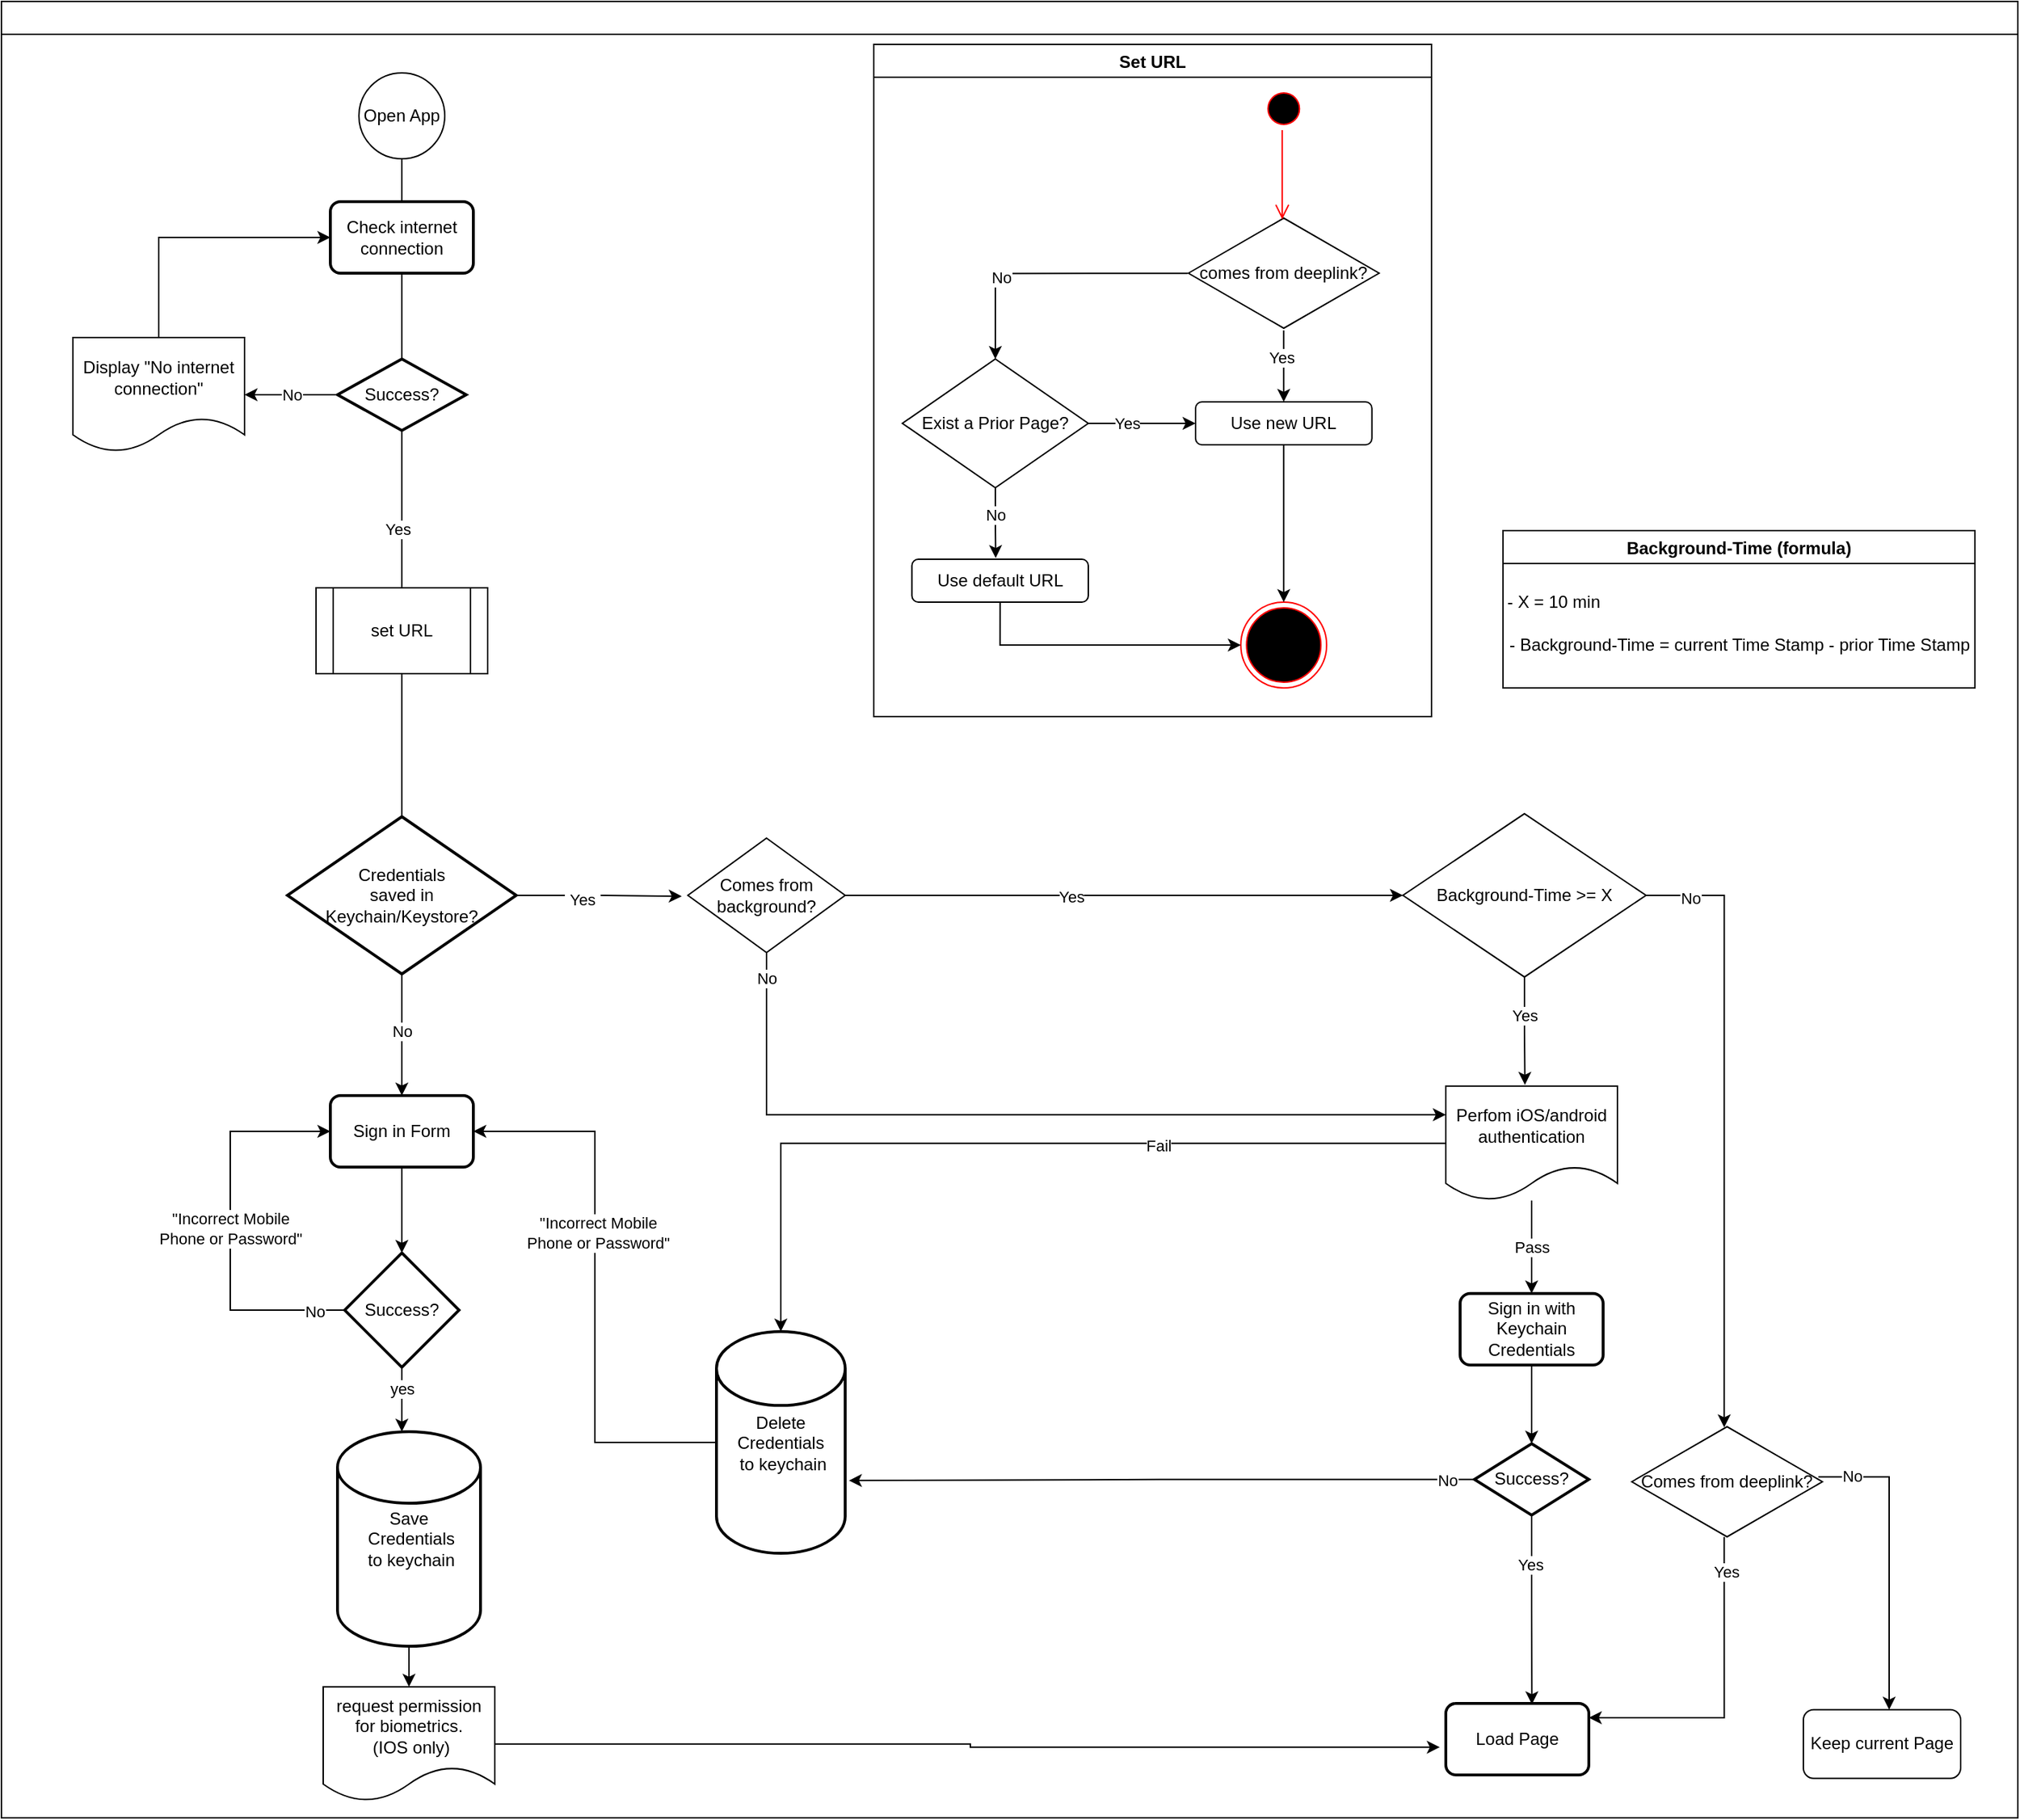 <mxfile version="20.0.4" type="device"><diagram id="c9AaVqAGejVznZgazNvn" name="Page-1"><mxGraphModel dx="3227" dy="1228" grid="1" gridSize="10" guides="1" tooltips="1" connect="1" arrows="1" fold="1" page="1" pageScale="1" pageWidth="850" pageHeight="1100" math="0" shadow="0"><root><mxCell id="0"/><mxCell id="1" parent="0"/><mxCell id="mD0MVNe8MhYdIKHMum80-116" style="edgeStyle=orthogonalEdgeStyle;rounded=0;orthogonalLoop=1;jettySize=auto;html=1;exitX=0;exitY=0.5;exitDx=0;exitDy=0;exitPerimeter=0;entryX=1;entryY=0.5;entryDx=0;entryDy=0;" edge="1" parent="1" source="mD0MVNe8MhYdIKHMum80-10" target="mD0MVNe8MhYdIKHMum80-11"><mxGeometry relative="1" as="geometry"/></mxCell><mxCell id="mD0MVNe8MhYdIKHMum80-117" value="&quot;Incorrect Mobile&lt;br&gt;Phone or Password&quot;" style="edgeLabel;html=1;align=center;verticalAlign=middle;resizable=0;points=[];" vertex="1" connectable="0" parent="mD0MVNe8MhYdIKHMum80-116"><mxGeometry x="0.199" y="-2" relative="1" as="geometry"><mxPoint y="1" as="offset"/></mxGeometry></mxCell><mxCell id="mD0MVNe8MhYdIKHMum80-10" value="Delete Credentials&lt;br&gt;&amp;nbsp;to keychain" style="strokeWidth=2;html=1;shape=mxgraph.flowchart.database;whiteSpace=wrap;" vertex="1" parent="1"><mxGeometry x="390" y="1010" width="90" height="155" as="geometry"/></mxCell><mxCell id="mD0MVNe8MhYdIKHMum80-45" style="edgeStyle=orthogonalEdgeStyle;rounded=0;orthogonalLoop=1;jettySize=auto;html=1;entryX=0.5;entryY=0;entryDx=0;entryDy=0;entryPerimeter=0;" edge="1" parent="1" source="mD0MVNe8MhYdIKHMum80-40" target="mD0MVNe8MhYdIKHMum80-10"><mxGeometry relative="1" as="geometry"/></mxCell><mxCell id="mD0MVNe8MhYdIKHMum80-46" value="Fail" style="edgeLabel;html=1;align=center;verticalAlign=middle;resizable=0;points=[];" vertex="1" connectable="0" parent="mD0MVNe8MhYdIKHMum80-45"><mxGeometry x="-0.324" y="1" relative="1" as="geometry"><mxPoint as="offset"/></mxGeometry></mxCell><mxCell id="mD0MVNe8MhYdIKHMum80-48" value="Pass" style="edgeStyle=orthogonalEdgeStyle;rounded=0;orthogonalLoop=1;jettySize=auto;html=1;entryX=0.5;entryY=0;entryDx=0;entryDy=0;" edge="1" parent="1" source="mD0MVNe8MhYdIKHMum80-40" target="mD0MVNe8MhYdIKHMum80-47"><mxGeometry relative="1" as="geometry"/></mxCell><mxCell id="mD0MVNe8MhYdIKHMum80-40" value="Perfom iOS/android&lt;br&gt;authentication" style="shape=document;whiteSpace=wrap;html=1;boundedLbl=1;" vertex="1" parent="1"><mxGeometry x="900" y="838.37" width="120" height="80" as="geometry"/></mxCell><mxCell id="mD0MVNe8MhYdIKHMum80-52" style="edgeStyle=orthogonalEdgeStyle;rounded=0;orthogonalLoop=1;jettySize=auto;html=1;entryX=0.5;entryY=0;entryDx=0;entryDy=0;entryPerimeter=0;" edge="1" parent="1" source="mD0MVNe8MhYdIKHMum80-47" target="mD0MVNe8MhYdIKHMum80-49"><mxGeometry relative="1" as="geometry"/></mxCell><mxCell id="mD0MVNe8MhYdIKHMum80-47" value="Sign in with&lt;br&gt;Keychain Credentials" style="rounded=1;whiteSpace=wrap;html=1;absoluteArcSize=1;arcSize=14;strokeWidth=2;" vertex="1" parent="1"><mxGeometry x="910" y="983.37" width="100" height="50" as="geometry"/></mxCell><mxCell id="mD0MVNe8MhYdIKHMum80-50" style="edgeStyle=orthogonalEdgeStyle;rounded=0;orthogonalLoop=1;jettySize=auto;html=1;entryX=1.029;entryY=0.672;entryDx=0;entryDy=0;entryPerimeter=0;" edge="1" parent="1" source="mD0MVNe8MhYdIKHMum80-49" target="mD0MVNe8MhYdIKHMum80-10"><mxGeometry relative="1" as="geometry"><mxPoint x="480" y="1120" as="targetPoint"/><Array as="points"/></mxGeometry></mxCell><mxCell id="mD0MVNe8MhYdIKHMum80-51" value="No" style="edgeLabel;html=1;align=center;verticalAlign=middle;resizable=0;points=[];" vertex="1" connectable="0" parent="mD0MVNe8MhYdIKHMum80-50"><mxGeometry x="-0.2" y="2" relative="1" as="geometry"><mxPoint x="156" y="-2" as="offset"/></mxGeometry></mxCell><mxCell id="mD0MVNe8MhYdIKHMum80-66" style="edgeStyle=orthogonalEdgeStyle;rounded=0;orthogonalLoop=1;jettySize=auto;html=1;entryX=0.602;entryY=0.012;entryDx=0;entryDy=0;entryPerimeter=0;" edge="1" parent="1" source="mD0MVNe8MhYdIKHMum80-49" target="mD0MVNe8MhYdIKHMum80-38"><mxGeometry relative="1" as="geometry"><Array as="points"/></mxGeometry></mxCell><mxCell id="mD0MVNe8MhYdIKHMum80-114" value="Yes" style="edgeLabel;html=1;align=center;verticalAlign=middle;resizable=0;points=[];" vertex="1" connectable="0" parent="mD0MVNe8MhYdIKHMum80-66"><mxGeometry x="-0.491" y="-1" relative="1" as="geometry"><mxPoint y="1" as="offset"/></mxGeometry></mxCell><mxCell id="mD0MVNe8MhYdIKHMum80-49" value="Success?" style="strokeWidth=2;html=1;shape=mxgraph.flowchart.decision;whiteSpace=wrap;" vertex="1" parent="1"><mxGeometry x="920" y="1088.37" width="80" height="50" as="geometry"/></mxCell><mxCell id="mD0MVNe8MhYdIKHMum80-74" style="edgeStyle=orthogonalEdgeStyle;rounded=0;orthogonalLoop=1;jettySize=auto;html=1;exitX=-0.004;exitY=0.502;exitDx=0;exitDy=0;exitPerimeter=0;" edge="1" parent="1" source="mD0MVNe8MhYdIKHMum80-54" target="mD0MVNe8MhYdIKHMum80-61"><mxGeometry relative="1" as="geometry"><mxPoint x="670.0" y="250" as="targetPoint"/><mxPoint x="720" y="220" as="sourcePoint"/><Array as="points"><mxPoint x="585" y="270"/></Array></mxGeometry></mxCell><mxCell id="mD0MVNe8MhYdIKHMum80-75" value="No" style="edgeLabel;html=1;align=center;verticalAlign=middle;resizable=0;points=[];" vertex="1" connectable="0" parent="mD0MVNe8MhYdIKHMum80-74"><mxGeometry x="0.347" relative="1" as="geometry"><mxPoint y="3" as="offset"/></mxGeometry></mxCell><mxCell id="mD0MVNe8MhYdIKHMum80-88" style="edgeStyle=orthogonalEdgeStyle;rounded=0;orthogonalLoop=1;jettySize=auto;html=1;entryX=0.5;entryY=0;entryDx=0;entryDy=0;" edge="1" parent="1" source="mD0MVNe8MhYdIKHMum80-54" target="mD0MVNe8MhYdIKHMum80-91"><mxGeometry relative="1" as="geometry"><mxPoint x="786.665" y="370" as="targetPoint"/></mxGeometry></mxCell><mxCell id="mD0MVNe8MhYdIKHMum80-90" value="Yes" style="edgeLabel;html=1;align=center;verticalAlign=middle;resizable=0;points=[];" vertex="1" connectable="0" parent="mD0MVNe8MhYdIKHMum80-88"><mxGeometry x="-0.257" y="-2" relative="1" as="geometry"><mxPoint as="offset"/></mxGeometry></mxCell><mxCell id="mD0MVNe8MhYdIKHMum80-54" value="comes from deeplink?" style="html=1;whiteSpace=wrap;aspect=fixed;shape=isoRectangle;" vertex="1" parent="1"><mxGeometry x="720.01" y="230" width="133.33" height="80" as="geometry"/></mxCell><mxCell id="mD0MVNe8MhYdIKHMum80-92" style="edgeStyle=orthogonalEdgeStyle;rounded=0;orthogonalLoop=1;jettySize=auto;html=1;entryX=0;entryY=0.5;entryDx=0;entryDy=0;" edge="1" parent="1" source="mD0MVNe8MhYdIKHMum80-61" target="mD0MVNe8MhYdIKHMum80-91"><mxGeometry relative="1" as="geometry"/></mxCell><mxCell id="mD0MVNe8MhYdIKHMum80-102" value="Yes" style="edgeLabel;html=1;align=center;verticalAlign=middle;resizable=0;points=[];" vertex="1" connectable="0" parent="mD0MVNe8MhYdIKHMum80-92"><mxGeometry x="-0.293" relative="1" as="geometry"><mxPoint as="offset"/></mxGeometry></mxCell><mxCell id="mD0MVNe8MhYdIKHMum80-99" style="edgeStyle=orthogonalEdgeStyle;rounded=0;orthogonalLoop=1;jettySize=auto;html=1;entryX=0.475;entryY=-0.029;entryDx=0;entryDy=0;entryPerimeter=0;" edge="1" parent="1" source="mD0MVNe8MhYdIKHMum80-61" target="mD0MVNe8MhYdIKHMum80-80"><mxGeometry relative="1" as="geometry"/></mxCell><mxCell id="mD0MVNe8MhYdIKHMum80-100" value="No" style="edgeLabel;html=1;align=center;verticalAlign=middle;resizable=0;points=[];" vertex="1" connectable="0" parent="mD0MVNe8MhYdIKHMum80-99"><mxGeometry x="-0.225" relative="1" as="geometry"><mxPoint as="offset"/></mxGeometry></mxCell><mxCell id="mD0MVNe8MhYdIKHMum80-61" value="Exist a Prior Page?" style="rhombus;whiteSpace=wrap;html=1;" vertex="1" parent="1"><mxGeometry x="520" y="330" width="130" height="90" as="geometry"/></mxCell><mxCell id="mD0MVNe8MhYdIKHMum80-84" value="" style="ellipse;html=1;shape=startState;fillColor=#000000;strokeColor=#ff0000;" vertex="1" parent="1"><mxGeometry x="771.67" y="140" width="30" height="30" as="geometry"/></mxCell><mxCell id="mD0MVNe8MhYdIKHMum80-85" value="" style="edgeStyle=orthogonalEdgeStyle;html=1;verticalAlign=bottom;endArrow=open;endSize=8;strokeColor=#ff0000;rounded=0;entryX=0.492;entryY=0.029;entryDx=0;entryDy=0;entryPerimeter=0;" edge="1" source="mD0MVNe8MhYdIKHMum80-84" parent="1" target="mD0MVNe8MhYdIKHMum80-54"><mxGeometry relative="1" as="geometry"><mxPoint x="786.67" y="183.16" as="targetPoint"/><Array as="points"><mxPoint x="786" y="155"/><mxPoint x="786" y="200"/></Array></mxGeometry></mxCell><mxCell id="mD0MVNe8MhYdIKHMum80-86" value="" style="ellipse;html=1;shape=endState;fillColor=#000000;strokeColor=#ff0000;" vertex="1" parent="1"><mxGeometry x="756.66" y="500" width="60" height="60" as="geometry"/></mxCell><mxCell id="mD0MVNe8MhYdIKHMum80-93" style="edgeStyle=orthogonalEdgeStyle;rounded=0;orthogonalLoop=1;jettySize=auto;html=1;entryX=0.5;entryY=0;entryDx=0;entryDy=0;" edge="1" parent="1" source="mD0MVNe8MhYdIKHMum80-91" target="mD0MVNe8MhYdIKHMum80-86"><mxGeometry relative="1" as="geometry"/></mxCell><mxCell id="mD0MVNe8MhYdIKHMum80-91" value="Use new URL" style="rounded=1;whiteSpace=wrap;html=1;" vertex="1" parent="1"><mxGeometry x="725" y="360" width="123.33" height="30" as="geometry"/></mxCell><mxCell id="mD0MVNe8MhYdIKHMum80-94" value="Set URL" style="swimlane;" vertex="1" parent="1"><mxGeometry x="500" y="110" width="390" height="470" as="geometry"/></mxCell><mxCell id="mD0MVNe8MhYdIKHMum80-80" value="Use default URL" style="rounded=1;whiteSpace=wrap;html=1;" vertex="1" parent="mD0MVNe8MhYdIKHMum80-94"><mxGeometry x="26.67" y="360" width="123.33" height="30" as="geometry"/></mxCell><mxCell id="mD0MVNe8MhYdIKHMum80-96" style="edgeStyle=orthogonalEdgeStyle;rounded=0;orthogonalLoop=1;jettySize=auto;html=1;entryX=0;entryY=0.25;entryDx=0;entryDy=0;exitX=0.5;exitY=1;exitDx=0;exitDy=0;" edge="1" parent="1" source="mD0MVNe8MhYdIKHMum80-95" target="mD0MVNe8MhYdIKHMum80-40"><mxGeometry relative="1" as="geometry"/></mxCell><mxCell id="mD0MVNe8MhYdIKHMum80-97" value="No" style="edgeLabel;html=1;align=center;verticalAlign=middle;resizable=0;points=[];" vertex="1" connectable="0" parent="mD0MVNe8MhYdIKHMum80-96"><mxGeometry x="-0.533" y="3" relative="1" as="geometry"><mxPoint x="-24" y="-93" as="offset"/></mxGeometry></mxCell><mxCell id="mD0MVNe8MhYdIKHMum80-101" style="edgeStyle=orthogonalEdgeStyle;rounded=0;orthogonalLoop=1;jettySize=auto;html=1;entryX=0;entryY=0.5;entryDx=0;entryDy=0;exitX=0.5;exitY=1;exitDx=0;exitDy=0;" edge="1" parent="1" source="mD0MVNe8MhYdIKHMum80-80" target="mD0MVNe8MhYdIKHMum80-86"><mxGeometry relative="1" as="geometry"/></mxCell><mxCell id="mD0MVNe8MhYdIKHMum80-108" style="edgeStyle=orthogonalEdgeStyle;rounded=0;orthogonalLoop=1;jettySize=auto;html=1;entryX=0.461;entryY=-0.011;entryDx=0;entryDy=0;entryPerimeter=0;" edge="1" parent="1" source="mD0MVNe8MhYdIKHMum80-103" target="mD0MVNe8MhYdIKHMum80-40"><mxGeometry relative="1" as="geometry"/></mxCell><mxCell id="mD0MVNe8MhYdIKHMum80-109" value="Yes" style="edgeLabel;html=1;align=center;verticalAlign=middle;resizable=0;points=[];" vertex="1" connectable="0" parent="mD0MVNe8MhYdIKHMum80-108"><mxGeometry x="-0.299" relative="1" as="geometry"><mxPoint as="offset"/></mxGeometry></mxCell><mxCell id="mD0MVNe8MhYdIKHMum80-119" style="edgeStyle=orthogonalEdgeStyle;rounded=0;orthogonalLoop=1;jettySize=auto;html=1;entryX=0.485;entryY=0.025;entryDx=0;entryDy=0;entryPerimeter=0;" edge="1" parent="1" source="mD0MVNe8MhYdIKHMum80-103" target="mD0MVNe8MhYdIKHMum80-118"><mxGeometry relative="1" as="geometry"><Array as="points"><mxPoint x="1095" y="705"/></Array></mxGeometry></mxCell><mxCell id="mD0MVNe8MhYdIKHMum80-124" value="No" style="edgeLabel;html=1;align=center;verticalAlign=middle;resizable=0;points=[];" vertex="1" connectable="0" parent="mD0MVNe8MhYdIKHMum80-119"><mxGeometry x="-0.858" y="-2" relative="1" as="geometry"><mxPoint as="offset"/></mxGeometry></mxCell><mxCell id="mD0MVNe8MhYdIKHMum80-120" style="edgeStyle=orthogonalEdgeStyle;rounded=0;orthogonalLoop=1;jettySize=auto;html=1;exitX=0.485;exitY=0.983;exitDx=0;exitDy=0;exitPerimeter=0;" edge="1" parent="1" source="mD0MVNe8MhYdIKHMum80-118" target="mD0MVNe8MhYdIKHMum80-38"><mxGeometry relative="1" as="geometry"><mxPoint x="1030" y="1250" as="targetPoint"/><Array as="points"><mxPoint x="1095" y="1280"/></Array></mxGeometry></mxCell><mxCell id="mD0MVNe8MhYdIKHMum80-121" value="Yes" style="edgeLabel;html=1;align=center;verticalAlign=middle;resizable=0;points=[];" vertex="1" connectable="0" parent="mD0MVNe8MhYdIKHMum80-120"><mxGeometry x="-0.779" y="1" relative="1" as="geometry"><mxPoint as="offset"/></mxGeometry></mxCell><mxCell id="mD0MVNe8MhYdIKHMum80-122" style="edgeStyle=orthogonalEdgeStyle;rounded=0;orthogonalLoop=1;jettySize=auto;html=1;exitX=0.979;exitY=0.458;exitDx=0;exitDy=0;exitPerimeter=0;" edge="1" parent="1" source="mD0MVNe8MhYdIKHMum80-118" target="mD0MVNe8MhYdIKHMum80-115"><mxGeometry relative="1" as="geometry"><Array as="points"><mxPoint x="1210" y="1112"/></Array></mxGeometry></mxCell><mxCell id="mD0MVNe8MhYdIKHMum80-123" value="No" style="edgeLabel;html=1;align=center;verticalAlign=middle;resizable=0;points=[];" vertex="1" connectable="0" parent="mD0MVNe8MhYdIKHMum80-122"><mxGeometry x="-0.785" y="1" relative="1" as="geometry"><mxPoint as="offset"/></mxGeometry></mxCell><mxCell id="mD0MVNe8MhYdIKHMum80-118" value="Comes from deeplink?" style="html=1;whiteSpace=wrap;aspect=fixed;shape=isoRectangle;" vertex="1" parent="1"><mxGeometry x="1030" y="1075" width="133.33" height="80" as="geometry"/></mxCell><mxCell id="mD0MVNe8MhYdIKHMum80-125" value="" style="swimlane;" vertex="1" parent="1"><mxGeometry x="-110" y="80" width="1410" height="1270" as="geometry"/></mxCell><mxCell id="mD0MVNe8MhYdIKHMum80-27" value="Credentials&lt;br&gt;saved in&lt;br&gt;Keychain/Keystore?" style="strokeWidth=2;html=1;shape=mxgraph.flowchart.decision;whiteSpace=wrap;" vertex="1" parent="mD0MVNe8MhYdIKHMum80-125"><mxGeometry x="200" y="570" width="160" height="110" as="geometry"/></mxCell><mxCell id="mD0MVNe8MhYdIKHMum80-115" value="Keep current Page" style="rounded=1;whiteSpace=wrap;html=1;" vertex="1" parent="mD0MVNe8MhYdIKHMum80-125"><mxGeometry x="1260" y="1194.37" width="110" height="48" as="geometry"/></mxCell><mxCell id="mD0MVNe8MhYdIKHMum80-103" value="Background-Time &amp;gt;= X" style="rhombus;whiteSpace=wrap;html=1;" vertex="1" parent="mD0MVNe8MhYdIKHMum80-125"><mxGeometry x="980" y="567.9" width="170" height="114.19" as="geometry"/></mxCell><mxCell id="mD0MVNe8MhYdIKHMum80-128" value="Background-Time (formula)" style="swimlane;" vertex="1" parent="mD0MVNe8MhYdIKHMum80-125"><mxGeometry x="1050" y="370" width="330" height="110" as="geometry"/></mxCell><mxCell id="mD0MVNe8MhYdIKHMum80-130" value="- X = 10 min" style="text;html=1;align=center;verticalAlign=middle;resizable=0;points=[];autosize=1;strokeColor=none;fillColor=none;" vertex="1" parent="mD0MVNe8MhYdIKHMum80-128"><mxGeometry x="-10" y="35" width="90" height="30" as="geometry"/></mxCell><mxCell id="mD0MVNe8MhYdIKHMum80-129" value="&lt;span style=&quot;&quot;&gt;- Background-Time = current Time Stamp - prior Time Stamp&lt;/span&gt;" style="text;html=1;align=center;verticalAlign=middle;resizable=0;points=[];autosize=1;strokeColor=none;fillColor=none;" vertex="1" parent="mD0MVNe8MhYdIKHMum80-128"><mxGeometry x="-10.0" y="65" width="350" height="30" as="geometry"/></mxCell><mxCell id="mD0MVNe8MhYdIKHMum80-30" value="Success?" style="strokeWidth=2;html=1;shape=mxgraph.flowchart.decision;whiteSpace=wrap;" vertex="1" parent="mD0MVNe8MhYdIKHMum80-125"><mxGeometry x="235" y="250" width="90" height="50" as="geometry"/></mxCell><mxCell id="mD0MVNe8MhYdIKHMum80-21" value="Open App" style="ellipse;whiteSpace=wrap;html=1;aspect=fixed;" vertex="1" parent="mD0MVNe8MhYdIKHMum80-125"><mxGeometry x="250" y="50" width="60" height="60" as="geometry"/></mxCell><mxCell id="mD0MVNe8MhYdIKHMum80-31" value="" style="edgeStyle=orthogonalEdgeStyle;rounded=0;orthogonalLoop=1;jettySize=auto;html=1;entryX=0.5;entryY=0;entryDx=0;entryDy=0;endArrow=none;" edge="1" parent="mD0MVNe8MhYdIKHMum80-125" source="mD0MVNe8MhYdIKHMum80-21" target="mD0MVNe8MhYdIKHMum80-30"><mxGeometry relative="1" as="geometry"><mxPoint x="290" y="110" as="sourcePoint"/><mxPoint x="290" y="330" as="targetPoint"/><Array as="points"><mxPoint x="280" y="130"/><mxPoint x="280" y="130"/></Array></mxGeometry></mxCell><mxCell id="mD0MVNe8MhYdIKHMum80-68" value="" style="edgeStyle=orthogonalEdgeStyle;rounded=0;orthogonalLoop=1;jettySize=auto;html=1;entryX=0.5;entryY=0;entryDx=0;entryDy=0;endArrow=none;startArrow=none;" edge="1" parent="mD0MVNe8MhYdIKHMum80-125" source="mD0MVNe8MhYdIKHMum80-30"><mxGeometry relative="1" as="geometry"><mxPoint x="290" y="300" as="sourcePoint"/><mxPoint x="280" y="400" as="targetPoint"/><Array as="points"><mxPoint x="280" y="440"/></Array></mxGeometry></mxCell><mxCell id="mD0MVNe8MhYdIKHMum80-69" value="Yes" style="edgeLabel;html=1;align=center;verticalAlign=middle;resizable=0;points=[];" vertex="1" connectable="0" parent="mD0MVNe8MhYdIKHMum80-68"><mxGeometry x="-0.233" y="-3" relative="1" as="geometry"><mxPoint as="offset"/></mxGeometry></mxCell><mxCell id="mD0MVNe8MhYdIKHMum80-28" value="" style="edgeStyle=orthogonalEdgeStyle;rounded=0;orthogonalLoop=1;jettySize=auto;html=1;entryX=0.5;entryY=0;entryDx=0;entryDy=0;endArrow=none;startArrow=none;" edge="1" parent="mD0MVNe8MhYdIKHMum80-125" target="mD0MVNe8MhYdIKHMum80-27"><mxGeometry relative="1" as="geometry"><mxPoint x="280" y="430" as="sourcePoint"/><mxPoint x="290" y="360" as="targetPoint"/><Array as="points"><mxPoint x="280" y="500"/><mxPoint x="280" y="500"/></Array></mxGeometry></mxCell><mxCell id="mD0MVNe8MhYdIKHMum80-95" value="Comes from&lt;br&gt;background?" style="rhombus;whiteSpace=wrap;html=1;" vertex="1" parent="mD0MVNe8MhYdIKHMum80-125"><mxGeometry x="480" y="585" width="110" height="80" as="geometry"/></mxCell><mxCell id="mD0MVNe8MhYdIKHMum80-105" style="edgeStyle=orthogonalEdgeStyle;rounded=0;orthogonalLoop=1;jettySize=auto;html=1;entryX=0;entryY=0.5;entryDx=0;entryDy=0;" edge="1" parent="mD0MVNe8MhYdIKHMum80-125" source="mD0MVNe8MhYdIKHMum80-95" target="mD0MVNe8MhYdIKHMum80-103"><mxGeometry relative="1" as="geometry"><mxPoint x="1030" y="628" as="targetPoint"/><Array as="points"><mxPoint x="640" y="625"/><mxPoint x="640" y="625"/></Array></mxGeometry></mxCell><mxCell id="mD0MVNe8MhYdIKHMum80-106" value="Yes" style="edgeLabel;html=1;align=center;verticalAlign=middle;resizable=0;points=[];" vertex="1" connectable="0" parent="mD0MVNe8MhYdIKHMum80-105"><mxGeometry x="-0.193" y="-1" relative="1" as="geometry"><mxPoint as="offset"/></mxGeometry></mxCell><mxCell id="mD0MVNe8MhYdIKHMum80-11" value="Sign in Form" style="rounded=1;whiteSpace=wrap;html=1;absoluteArcSize=1;arcSize=14;strokeWidth=2;" vertex="1" parent="mD0MVNe8MhYdIKHMum80-125"><mxGeometry x="230" y="765" width="100" height="50" as="geometry"/></mxCell><mxCell id="mD0MVNe8MhYdIKHMum80-22" style="edgeStyle=orthogonalEdgeStyle;rounded=0;orthogonalLoop=1;jettySize=auto;html=1;entryX=0.5;entryY=0;entryDx=0;entryDy=0;startArrow=none;" edge="1" parent="mD0MVNe8MhYdIKHMum80-125" source="mD0MVNe8MhYdIKHMum80-27" target="mD0MVNe8MhYdIKHMum80-11"><mxGeometry relative="1" as="geometry"/></mxCell><mxCell id="mD0MVNe8MhYdIKHMum80-29" value="No" style="edgeLabel;html=1;align=center;verticalAlign=middle;resizable=0;points=[];" vertex="1" connectable="0" parent="mD0MVNe8MhYdIKHMum80-22"><mxGeometry x="-0.06" relative="1" as="geometry"><mxPoint as="offset"/></mxGeometry></mxCell><mxCell id="mD0MVNe8MhYdIKHMum80-20" value="&quot;Incorrect Mobile&lt;br&gt;Phone or Password&quot;" style="edgeStyle=orthogonalEdgeStyle;rounded=0;orthogonalLoop=1;jettySize=auto;html=1;entryX=0;entryY=0.5;entryDx=0;entryDy=0;exitX=0;exitY=0.5;exitDx=0;exitDy=0;exitPerimeter=0;" edge="1" parent="mD0MVNe8MhYdIKHMum80-125" source="mD0MVNe8MhYdIKHMum80-13" target="mD0MVNe8MhYdIKHMum80-11"><mxGeometry relative="1" as="geometry"><Array as="points"><mxPoint x="160" y="915"/><mxPoint x="160" y="790"/></Array></mxGeometry></mxCell><mxCell id="mD0MVNe8MhYdIKHMum80-126" value="No" style="edgeLabel;html=1;align=center;verticalAlign=middle;resizable=0;points=[];" vertex="1" connectable="0" parent="mD0MVNe8MhYdIKHMum80-20"><mxGeometry x="-0.847" y="1" relative="1" as="geometry"><mxPoint as="offset"/></mxGeometry></mxCell><mxCell id="mD0MVNe8MhYdIKHMum80-13" value="Success?" style="strokeWidth=2;html=1;shape=mxgraph.flowchart.decision;whiteSpace=wrap;" vertex="1" parent="mD0MVNe8MhYdIKHMum80-125"><mxGeometry x="240" y="875" width="80" height="80" as="geometry"/></mxCell><mxCell id="mD0MVNe8MhYdIKHMum80-19" value="yes" style="endArrow=classic;html=1;rounded=0;exitX=0.5;exitY=1;exitDx=0;exitDy=0;exitPerimeter=0;entryX=0.5;entryY=0;entryDx=0;entryDy=0;entryPerimeter=0;" edge="1" parent="mD0MVNe8MhYdIKHMum80-125" source="mD0MVNe8MhYdIKHMum80-13"><mxGeometry x="-0.333" width="50" height="50" relative="1" as="geometry"><mxPoint x="500" y="1045" as="sourcePoint"/><mxPoint x="280" y="1000" as="targetPoint"/><mxPoint as="offset"/></mxGeometry></mxCell><mxCell id="mD0MVNe8MhYdIKHMum80-25" style="edgeStyle=orthogonalEdgeStyle;rounded=0;orthogonalLoop=1;jettySize=auto;html=1;entryX=0.5;entryY=0;entryDx=0;entryDy=0;entryPerimeter=0;" edge="1" parent="mD0MVNe8MhYdIKHMum80-125" source="mD0MVNe8MhYdIKHMum80-11" target="mD0MVNe8MhYdIKHMum80-13"><mxGeometry relative="1" as="geometry"/></mxCell><mxCell id="mD0MVNe8MhYdIKHMum80-9" value="Save&lt;br&gt;&amp;nbsp;Credentials&lt;br&gt;&amp;nbsp;to keychain" style="strokeWidth=2;html=1;shape=mxgraph.flowchart.database;whiteSpace=wrap;" vertex="1" parent="mD0MVNe8MhYdIKHMum80-125"><mxGeometry x="235" y="1000" width="100" height="150" as="geometry"/></mxCell><mxCell id="mD0MVNe8MhYdIKHMum80-8" value="request permission for biometrics.&lt;br&gt;&amp;nbsp;(IOS only)" style="shape=document;whiteSpace=wrap;html=1;boundedLbl=1;" vertex="1" parent="mD0MVNe8MhYdIKHMum80-125"><mxGeometry x="225" y="1178.37" width="120" height="80" as="geometry"/></mxCell><mxCell id="mD0MVNe8MhYdIKHMum80-39" style="edgeStyle=orthogonalEdgeStyle;rounded=0;orthogonalLoop=1;jettySize=auto;html=1;entryX=0.5;entryY=0;entryDx=0;entryDy=0;" edge="1" parent="mD0MVNe8MhYdIKHMum80-125" source="mD0MVNe8MhYdIKHMum80-9" target="mD0MVNe8MhYdIKHMum80-8"><mxGeometry relative="1" as="geometry"/></mxCell><mxCell id="mD0MVNe8MhYdIKHMum80-38" value="Load Page" style="rounded=1;whiteSpace=wrap;html=1;absoluteArcSize=1;arcSize=14;strokeWidth=2;" vertex="1" parent="mD0MVNe8MhYdIKHMum80-125"><mxGeometry x="1010" y="1190" width="100" height="50" as="geometry"/></mxCell><mxCell id="mD0MVNe8MhYdIKHMum80-65" style="edgeStyle=orthogonalEdgeStyle;rounded=0;orthogonalLoop=1;jettySize=auto;html=1;entryX=-0.042;entryY=0.612;entryDx=0;entryDy=0;entryPerimeter=0;" edge="1" parent="mD0MVNe8MhYdIKHMum80-125" source="mD0MVNe8MhYdIKHMum80-8" target="mD0MVNe8MhYdIKHMum80-38"><mxGeometry relative="1" as="geometry"/></mxCell><mxCell id="mD0MVNe8MhYdIKHMum80-34" value="Check internet connection" style="rounded=1;whiteSpace=wrap;html=1;absoluteArcSize=1;arcSize=14;strokeWidth=2;" vertex="1" parent="mD0MVNe8MhYdIKHMum80-125"><mxGeometry x="230" y="140" width="100" height="50" as="geometry"/></mxCell><mxCell id="mD0MVNe8MhYdIKHMum80-33" value="Display &quot;No internet connection&quot;" style="shape=document;whiteSpace=wrap;html=1;boundedLbl=1;" vertex="1" parent="mD0MVNe8MhYdIKHMum80-125"><mxGeometry x="50" y="235" width="120" height="80" as="geometry"/></mxCell><mxCell id="mD0MVNe8MhYdIKHMum80-35" value="No" style="edgeStyle=orthogonalEdgeStyle;rounded=0;orthogonalLoop=1;jettySize=auto;html=1;" edge="1" parent="mD0MVNe8MhYdIKHMum80-125" source="mD0MVNe8MhYdIKHMum80-30" target="mD0MVNe8MhYdIKHMum80-33"><mxGeometry relative="1" as="geometry"/></mxCell><mxCell id="mD0MVNe8MhYdIKHMum80-37" value="" style="edgeStyle=orthogonalEdgeStyle;rounded=0;orthogonalLoop=1;jettySize=auto;html=1;entryX=0;entryY=0.5;entryDx=0;entryDy=0;" edge="1" parent="mD0MVNe8MhYdIKHMum80-125" source="mD0MVNe8MhYdIKHMum80-33" target="mD0MVNe8MhYdIKHMum80-34"><mxGeometry relative="1" as="geometry"><Array as="points"><mxPoint x="110" y="165"/></Array></mxGeometry></mxCell><mxCell id="mD0MVNe8MhYdIKHMum80-132" value="set URL" style="shape=process;whiteSpace=wrap;html=1;backgroundOutline=1;" vertex="1" parent="mD0MVNe8MhYdIKHMum80-125"><mxGeometry x="220" y="410" width="120" height="60" as="geometry"/></mxCell><mxCell id="mD0MVNe8MhYdIKHMum80-44" style="edgeStyle=orthogonalEdgeStyle;rounded=0;orthogonalLoop=1;jettySize=auto;html=1;entryX=-0.039;entryY=0.508;entryDx=0;entryDy=0;entryPerimeter=0;" edge="1" parent="mD0MVNe8MhYdIKHMum80-125" source="mD0MVNe8MhYdIKHMum80-27" target="mD0MVNe8MhYdIKHMum80-95"><mxGeometry relative="1" as="geometry"><mxPoint x="520" y="595" as="targetPoint"/><Array as="points"/></mxGeometry></mxCell><mxCell id="mD0MVNe8MhYdIKHMum80-53" value="&amp;nbsp;Yes&amp;nbsp;" style="edgeLabel;html=1;align=center;verticalAlign=middle;resizable=0;points=[];" vertex="1" connectable="0" parent="mD0MVNe8MhYdIKHMum80-44"><mxGeometry x="-0.21" y="-3" relative="1" as="geometry"><mxPoint as="offset"/></mxGeometry></mxCell></root></mxGraphModel></diagram></mxfile>